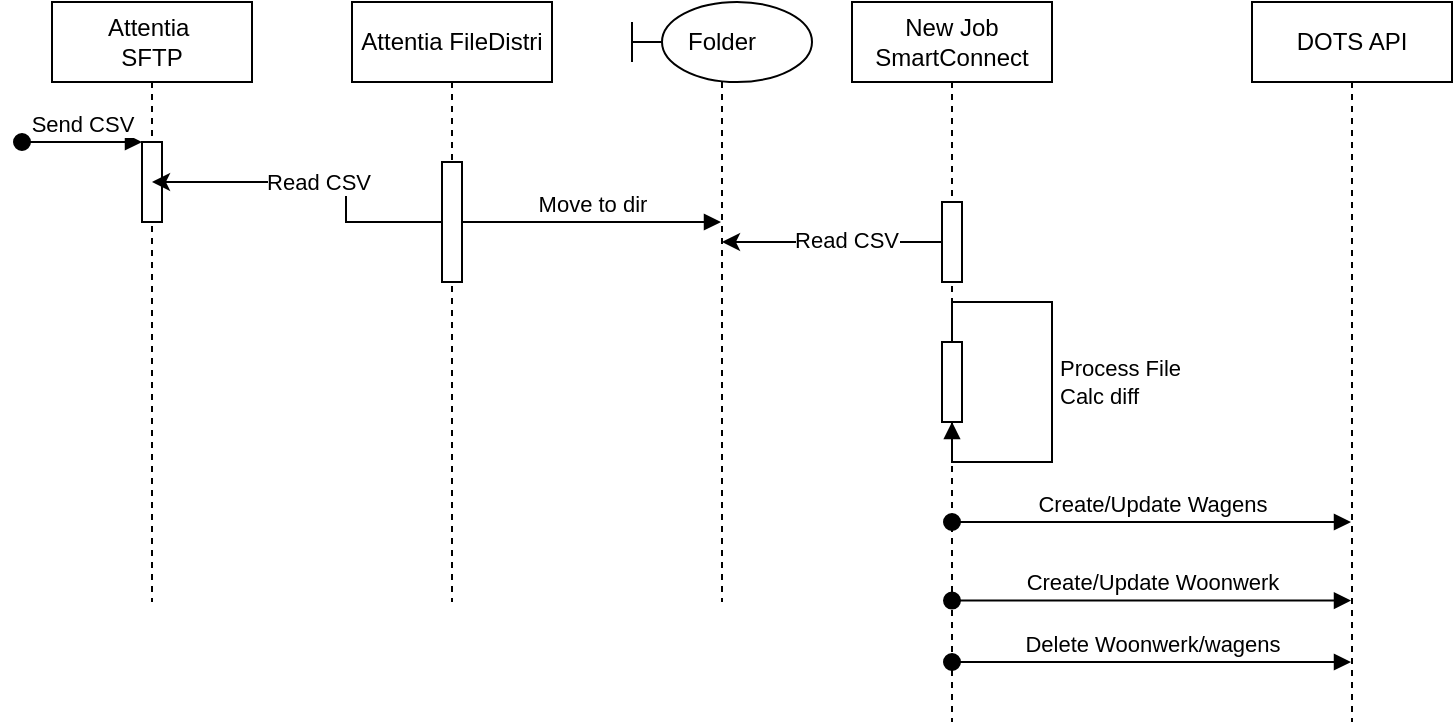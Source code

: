 <mxfile version="24.7.17">
  <diagram name="Page-1" id="2YBvvXClWsGukQMizWep">
    <mxGraphModel dx="983" dy="540" grid="1" gridSize="10" guides="1" tooltips="1" connect="1" arrows="1" fold="1" page="1" pageScale="1" pageWidth="850" pageHeight="1100" math="0" shadow="0">
      <root>
        <mxCell id="0" />
        <mxCell id="1" parent="0" />
        <mxCell id="aM9ryv3xv72pqoxQDRHE-1" value="Attentia&amp;nbsp;&lt;div&gt;SFTP&lt;/div&gt;" style="shape=umlLifeline;perimeter=lifelinePerimeter;whiteSpace=wrap;html=1;container=0;dropTarget=0;collapsible=0;recursiveResize=0;outlineConnect=0;portConstraint=eastwest;newEdgeStyle={&quot;edgeStyle&quot;:&quot;elbowEdgeStyle&quot;,&quot;elbow&quot;:&quot;vertical&quot;,&quot;curved&quot;:0,&quot;rounded&quot;:0};" parent="1" vertex="1">
          <mxGeometry x="40" y="40" width="100" height="300" as="geometry" />
        </mxCell>
        <mxCell id="aM9ryv3xv72pqoxQDRHE-2" value="" style="html=1;points=[];perimeter=orthogonalPerimeter;outlineConnect=0;targetShapes=umlLifeline;portConstraint=eastwest;newEdgeStyle={&quot;edgeStyle&quot;:&quot;elbowEdgeStyle&quot;,&quot;elbow&quot;:&quot;vertical&quot;,&quot;curved&quot;:0,&quot;rounded&quot;:0};" parent="aM9ryv3xv72pqoxQDRHE-1" vertex="1">
          <mxGeometry x="45" y="70" width="10" height="40" as="geometry" />
        </mxCell>
        <mxCell id="aM9ryv3xv72pqoxQDRHE-3" value="Send CSV" style="html=1;verticalAlign=bottom;startArrow=oval;endArrow=block;startSize=8;edgeStyle=elbowEdgeStyle;elbow=vertical;curved=0;rounded=0;" parent="aM9ryv3xv72pqoxQDRHE-1" target="aM9ryv3xv72pqoxQDRHE-2" edge="1">
          <mxGeometry relative="1" as="geometry">
            <mxPoint x="-15" y="70" as="sourcePoint" />
          </mxGeometry>
        </mxCell>
        <mxCell id="aM9ryv3xv72pqoxQDRHE-5" value="New Job&lt;div&gt;SmartConnect&lt;/div&gt;" style="shape=umlLifeline;perimeter=lifelinePerimeter;whiteSpace=wrap;html=1;container=0;dropTarget=0;collapsible=0;recursiveResize=0;outlineConnect=0;portConstraint=eastwest;newEdgeStyle={&quot;edgeStyle&quot;:&quot;elbowEdgeStyle&quot;,&quot;elbow&quot;:&quot;vertical&quot;,&quot;curved&quot;:0,&quot;rounded&quot;:0};" parent="1" vertex="1">
          <mxGeometry x="440" y="40" width="100" height="360" as="geometry" />
        </mxCell>
        <mxCell id="aM9ryv3xv72pqoxQDRHE-6" value="" style="html=1;points=[];perimeter=orthogonalPerimeter;outlineConnect=0;targetShapes=umlLifeline;portConstraint=eastwest;newEdgeStyle={&quot;edgeStyle&quot;:&quot;elbowEdgeStyle&quot;,&quot;elbow&quot;:&quot;vertical&quot;,&quot;curved&quot;:0,&quot;rounded&quot;:0};" parent="aM9ryv3xv72pqoxQDRHE-5" vertex="1">
          <mxGeometry x="45" y="100" width="10" height="40" as="geometry" />
        </mxCell>
        <mxCell id="6peSOsHKMvDo3f0feBT8-12" value="" style="html=1;points=[[0,0,0,0,5],[0,1,0,0,-5],[1,0,0,0,5],[1,1,0,0,-5]];perimeter=orthogonalPerimeter;outlineConnect=0;targetShapes=umlLifeline;portConstraint=eastwest;newEdgeStyle={&quot;curved&quot;:0,&quot;rounded&quot;:0};" vertex="1" parent="aM9ryv3xv72pqoxQDRHE-5">
          <mxGeometry x="45" y="170" width="10" height="40" as="geometry" />
        </mxCell>
        <mxCell id="6peSOsHKMvDo3f0feBT8-13" value="Process File&lt;div&gt;Calc diff&lt;/div&gt;" style="html=1;align=left;spacingLeft=2;endArrow=block;rounded=0;edgeStyle=orthogonalEdgeStyle;curved=0;rounded=0;" edge="1" target="6peSOsHKMvDo3f0feBT8-12" parent="aM9ryv3xv72pqoxQDRHE-5" source="6peSOsHKMvDo3f0feBT8-12">
          <mxGeometry relative="1" as="geometry">
            <mxPoint x="125" y="190" as="sourcePoint" />
            <Array as="points">
              <mxPoint x="50" y="150" />
              <mxPoint x="100" y="150" />
              <mxPoint x="100" y="230" />
              <mxPoint x="50" y="230" />
            </Array>
          </mxGeometry>
        </mxCell>
        <mxCell id="6peSOsHKMvDo3f0feBT8-3" value="Attentia FileDistri" style="shape=umlLifeline;whiteSpace=wrap;html=1;container=1;dropTarget=0;collapsible=0;recursiveResize=0;outlineConnect=0;portConstraint=eastwest;newEdgeStyle={&quot;curved&quot;:0,&quot;rounded&quot;:0};points=[[0,0,0,0,5],[0,1,0,0,-5],[1,0,0,0,5],[1,1,0,0,-5]];perimeter=rectanglePerimeter;targetShapes=umlLifeline;participant=label;" vertex="1" parent="1">
          <mxGeometry x="190" y="40" width="100" height="300" as="geometry" />
        </mxCell>
        <mxCell id="6peSOsHKMvDo3f0feBT8-4" value="" style="html=1;points=[[0,0,0,0,5],[0,1,0,0,-5],[1,0,0,0,5],[1,1,0,0,-5]];perimeter=orthogonalPerimeter;outlineConnect=0;targetShapes=umlLifeline;portConstraint=eastwest;newEdgeStyle={&quot;curved&quot;:0,&quot;rounded&quot;:0};" vertex="1" parent="6peSOsHKMvDo3f0feBT8-3">
          <mxGeometry x="45" y="80" width="10" height="60" as="geometry" />
        </mxCell>
        <mxCell id="6peSOsHKMvDo3f0feBT8-5" value="Folder" style="shape=umlLifeline;perimeter=lifelinePerimeter;whiteSpace=wrap;html=1;container=1;dropTarget=0;collapsible=0;recursiveResize=0;outlineConnect=0;portConstraint=eastwest;newEdgeStyle={&quot;curved&quot;:0,&quot;rounded&quot;:0};participant=umlBoundary;" vertex="1" parent="1">
          <mxGeometry x="330" y="40" width="90" height="300" as="geometry" />
        </mxCell>
        <mxCell id="6peSOsHKMvDo3f0feBT8-6" value="Move to dir" style="html=1;verticalAlign=bottom;endArrow=block;curved=0;rounded=0;" edge="1" parent="1" source="6peSOsHKMvDo3f0feBT8-4" target="6peSOsHKMvDo3f0feBT8-5">
          <mxGeometry width="80" relative="1" as="geometry">
            <mxPoint x="250" y="150" as="sourcePoint" />
            <mxPoint x="330" y="150" as="targetPoint" />
          </mxGeometry>
        </mxCell>
        <mxCell id="6peSOsHKMvDo3f0feBT8-8" value="Read CSV" style="edgeStyle=orthogonalEdgeStyle;rounded=0;orthogonalLoop=1;jettySize=auto;html=1;curved=0;" edge="1" parent="1" source="6peSOsHKMvDo3f0feBT8-4" target="aM9ryv3xv72pqoxQDRHE-1">
          <mxGeometry relative="1" as="geometry">
            <Array as="points">
              <mxPoint x="187" y="150" />
              <mxPoint x="187" y="130" />
            </Array>
          </mxGeometry>
        </mxCell>
        <mxCell id="6peSOsHKMvDo3f0feBT8-10" value="" style="edgeStyle=elbowEdgeStyle;rounded=0;orthogonalLoop=1;jettySize=auto;html=1;elbow=vertical;curved=0;" edge="1" parent="1" source="aM9ryv3xv72pqoxQDRHE-6" target="6peSOsHKMvDo3f0feBT8-5">
          <mxGeometry relative="1" as="geometry">
            <mxPoint x="420" y="204.828" as="targetPoint" />
          </mxGeometry>
        </mxCell>
        <mxCell id="6peSOsHKMvDo3f0feBT8-11" value="Read CSV" style="edgeLabel;html=1;align=center;verticalAlign=middle;resizable=0;points=[];" vertex="1" connectable="0" parent="6peSOsHKMvDo3f0feBT8-10">
          <mxGeometry x="-0.119" y="-1" relative="1" as="geometry">
            <mxPoint as="offset" />
          </mxGeometry>
        </mxCell>
        <mxCell id="6peSOsHKMvDo3f0feBT8-14" value="DOTS API" style="shape=umlLifeline;perimeter=lifelinePerimeter;whiteSpace=wrap;html=1;container=1;dropTarget=0;collapsible=0;recursiveResize=0;outlineConnect=0;portConstraint=eastwest;newEdgeStyle={&quot;curved&quot;:0,&quot;rounded&quot;:0};" vertex="1" parent="1">
          <mxGeometry x="640" y="40" width="100" height="360" as="geometry" />
        </mxCell>
        <mxCell id="6peSOsHKMvDo3f0feBT8-15" value="Create/Update Wagens" style="html=1;verticalAlign=bottom;startArrow=oval;startFill=1;endArrow=block;startSize=8;curved=0;rounded=0;" edge="1" parent="1" target="6peSOsHKMvDo3f0feBT8-14">
          <mxGeometry width="60" relative="1" as="geometry">
            <mxPoint x="490" y="300" as="sourcePoint" />
            <mxPoint x="550" y="300" as="targetPoint" />
          </mxGeometry>
        </mxCell>
        <mxCell id="6peSOsHKMvDo3f0feBT8-16" value="Create/Update Woonwerk" style="html=1;verticalAlign=bottom;startArrow=oval;startFill=1;endArrow=block;startSize=8;curved=0;rounded=0;" edge="1" parent="1" target="6peSOsHKMvDo3f0feBT8-14">
          <mxGeometry width="60" relative="1" as="geometry">
            <mxPoint x="490" y="339.31" as="sourcePoint" />
            <mxPoint x="550" y="339.31" as="targetPoint" />
          </mxGeometry>
        </mxCell>
        <mxCell id="6peSOsHKMvDo3f0feBT8-17" value="Delete Woonwerk/wagens" style="html=1;verticalAlign=bottom;startArrow=oval;startFill=1;endArrow=block;startSize=8;curved=0;rounded=0;" edge="1" parent="1" target="6peSOsHKMvDo3f0feBT8-14">
          <mxGeometry width="60" relative="1" as="geometry">
            <mxPoint x="490" y="370" as="sourcePoint" />
            <mxPoint x="550" y="370" as="targetPoint" />
            <Array as="points">
              <mxPoint x="590" y="370" />
            </Array>
          </mxGeometry>
        </mxCell>
      </root>
    </mxGraphModel>
  </diagram>
</mxfile>
